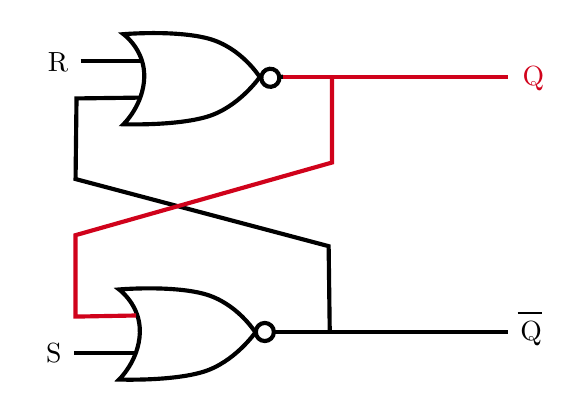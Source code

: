 

\tikzset{every picture/.style={line width=0.75pt}} %set default line width to 0.75pt        

\begin{tikzpicture}[x=0.75pt,y=0.75pt,yscale=-1,xscale=1]
%uncomment if require: \path (0,210.667); %set diagram left start at 0, and has height of 210.667

%Shape: Polygon Curved [id:ds6291230594537647] 
\draw  [color={rgb, 255:red, 0; green, 0; blue, 0 }  ,draw opacity=1 ][line width=1.5]  (64.57,15.54) .. controls (64.57,15.54) and (75.02,23.03) .. (74.57,36.44) .. controls (74.11,49.84) and (64.57,58.93) .. (64.57,58.93) .. controls (64.57,58.93) and (89.67,59.83) .. (104.89,55.29) .. controls (120.12,50.74) and (130.23,36.21) .. (130.23,36.21) .. controls (130.23,36.21) and (121.33,21.89) .. (105.43,17.64) .. controls (89.52,13.4) and (64.57,15.54) .. (64.57,15.54) -- cycle ;
%Straight Lines [id:da32731251553352636] 
\draw [color={rgb, 255:red, 0; green, 0; blue, 0 }  ,draw opacity=1 ][line width=1.5]    (43.93,28.6) -- (72.96,28.6) ;


%Straight Lines [id:da3869103872130202] 
\draw [color={rgb, 255:red, 0; green, 0; blue, 0 }  ,draw opacity=1 ][line width=1.5]    (163.94,158.49) -- (163.41,117.67) -- (41.48,85.33) -- (41.94,46.49) -- (72.16,46.1) ;


%Straight Lines [id:da1720618143634285] 
\draw [color={rgb, 255:red, 0; green, 0; blue, 0 }  ,draw opacity=1 ][line width=1.5]    (138.66,36.27) -- (141.5,36.02) ;

\draw [shift={(135.32,36.55)}, rotate = 355.1] [color={rgb, 255:red, 0; green, 0; blue, 0 }  ,draw opacity=1 ][line width=1.5]      (0, 0) circle [x radius= 4.36, y radius= 4.36]   ;
%Straight Lines [id:da9259051839045029] 
\draw [color={rgb, 255:red, 0; green, 0; blue, 0 }  ,draw opacity=1 ][line width=1.5]    (136.02,159.02) -- (250,159.02) ;

\draw [shift={(132.67,159.02)}, rotate = 0] [color={rgb, 255:red, 0; green, 0; blue, 0 }  ,draw opacity=1 ][line width=1.5]      (0, 0) circle [x radius= 4.36, y radius= 4.36]   ;
%Shape: Polygon Curved [id:ds45090218745840094] 
\draw  [color={rgb, 255:red, 0; green, 0; blue, 0 }  ,draw opacity=1 ][line width=1.5]  (62.45,138.53) .. controls (62.45,138.53) and (72.9,146.03) .. (72.45,159.43) .. controls (71.99,172.84) and (62.45,181.93) .. (62.45,181.93) .. controls (62.45,181.93) and (87.55,182.82) .. (102.77,178.28) .. controls (118,173.74) and (128.11,159.21) .. (128.11,159.21) .. controls (128.11,159.21) and (119.21,144.88) .. (103.3,140.64) .. controls (87.4,136.4) and (62.45,138.53) .. (62.45,138.53) -- cycle ;
%Straight Lines [id:da4647074828700599] 
\draw [color={rgb, 255:red, 0; green, 0; blue, 0 }  ,draw opacity=1 ][line width=1.5]    (40.75,169.09) -- (69.78,169.09) ;


%Straight Lines [id:da5333172740033338] 
\draw [color={rgb, 255:red, 208; green, 2; blue, 27 }  ,draw opacity=1 ][line width=1.5]    (165,36.02) -- (165,77.38) -- (41.48,112.37) -- (41.48,151.6) -- (70.64,151.07) ;


%Straight Lines [id:da5430278461164106] 
\draw [color={rgb, 255:red, 208; green, 2; blue, 27 }  ,draw opacity=1 ][line width=1.5]    (141.5,36.02) -- (250,36.02) ;


%Straight Lines [id:da9737841576113742] 
\draw    (254.5,149.67) -- (266,149.67) ;



% Text Node
\draw (33,29) node  [align=left] {R};
% Text Node
\draw (31,169) node  [align=left] {S};
% Text Node
\draw (262,37) node  [align=left] {\textcolor[rgb]{0.82,0.01,0.11}{Q}};
% Text Node
\draw (261,160) node  [align=left] {Q};


\end{tikzpicture}